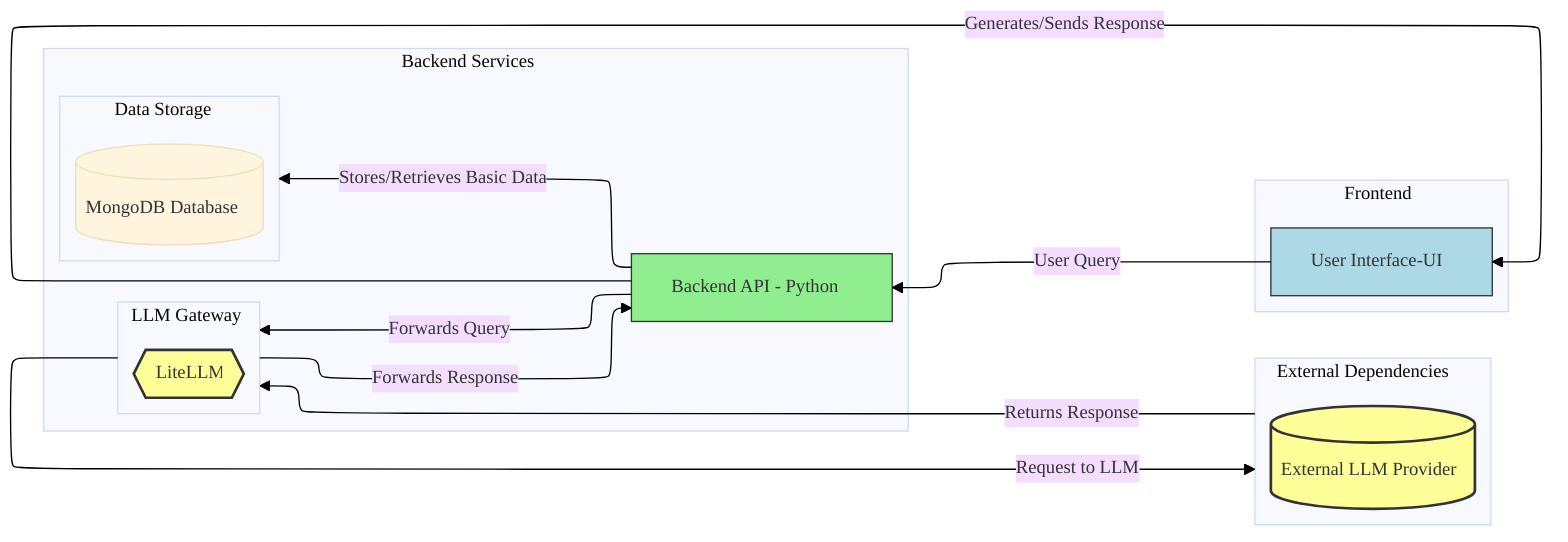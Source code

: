 ---
config:
  layout: elk
  look: classic
  theme: base
  themeVariables:
    fontFamily: ''
    fontSize: 14px
    lineColor: '#000000'
---

graph RL

    %% Define Custom Styles using theme variables or specific colors
    classDef uiStyle fill:#ADD8E6,stroke:#333,stroke-width:2px;       %% Light Blue
    classDef backendStyle fill:#90EE90,stroke:#333,stroke-width:2px;   %% Light Green
    classDef llmStyle fill:#FFFF99,stroke:#333,stroke-width:2px;      
    classDef externalStyle fill:#FFFF99,stroke:#333,stroke-width:2px; 


    %% Define Nodes and Subgraphs with IDs and Titles
    
    subgraph BS[Backend Services]
        direction TB;
        BackendAPI[Backend API - Python]:::backendStyle
        subgraph LG[LLM Gateway]
            direction TB;
            LiteLLMGateway{{LiteLLM}}:::llmStyle
        end
        subgraph DS[Data Storage]
             direction TB;
             MongoDB[(MongoDB Database)]:::dbStyle
        end
    end



    subgraph ED[External Dependencies]
        direction TB;
        ExternalLLM[(External LLM Provider)]:::externalStyle 
    end

    subgraph FE[Frontend]
        direction TB
        UI[User Interface-UI]:::uiStyle
    end


    %% Define Flow (Edges)
    UI -- "User Query" --> BackendAPI;
    BackendAPI -- "Forwards Query" --> LG;
    LG -- "Request to LLM" --> ED;
    ED -- "Returns Response" --> LG;
    LG -- "Forwards Response" --> BackendAPI;
    BackendAPI -- "Generates/Sends Response" --> UI;
    BackendAPI -- "Stores/Retrieves Basic Data" --> DS;

    %% Apply curved lines using 'basis' interpolation
    linkStyle default interpolate basis;